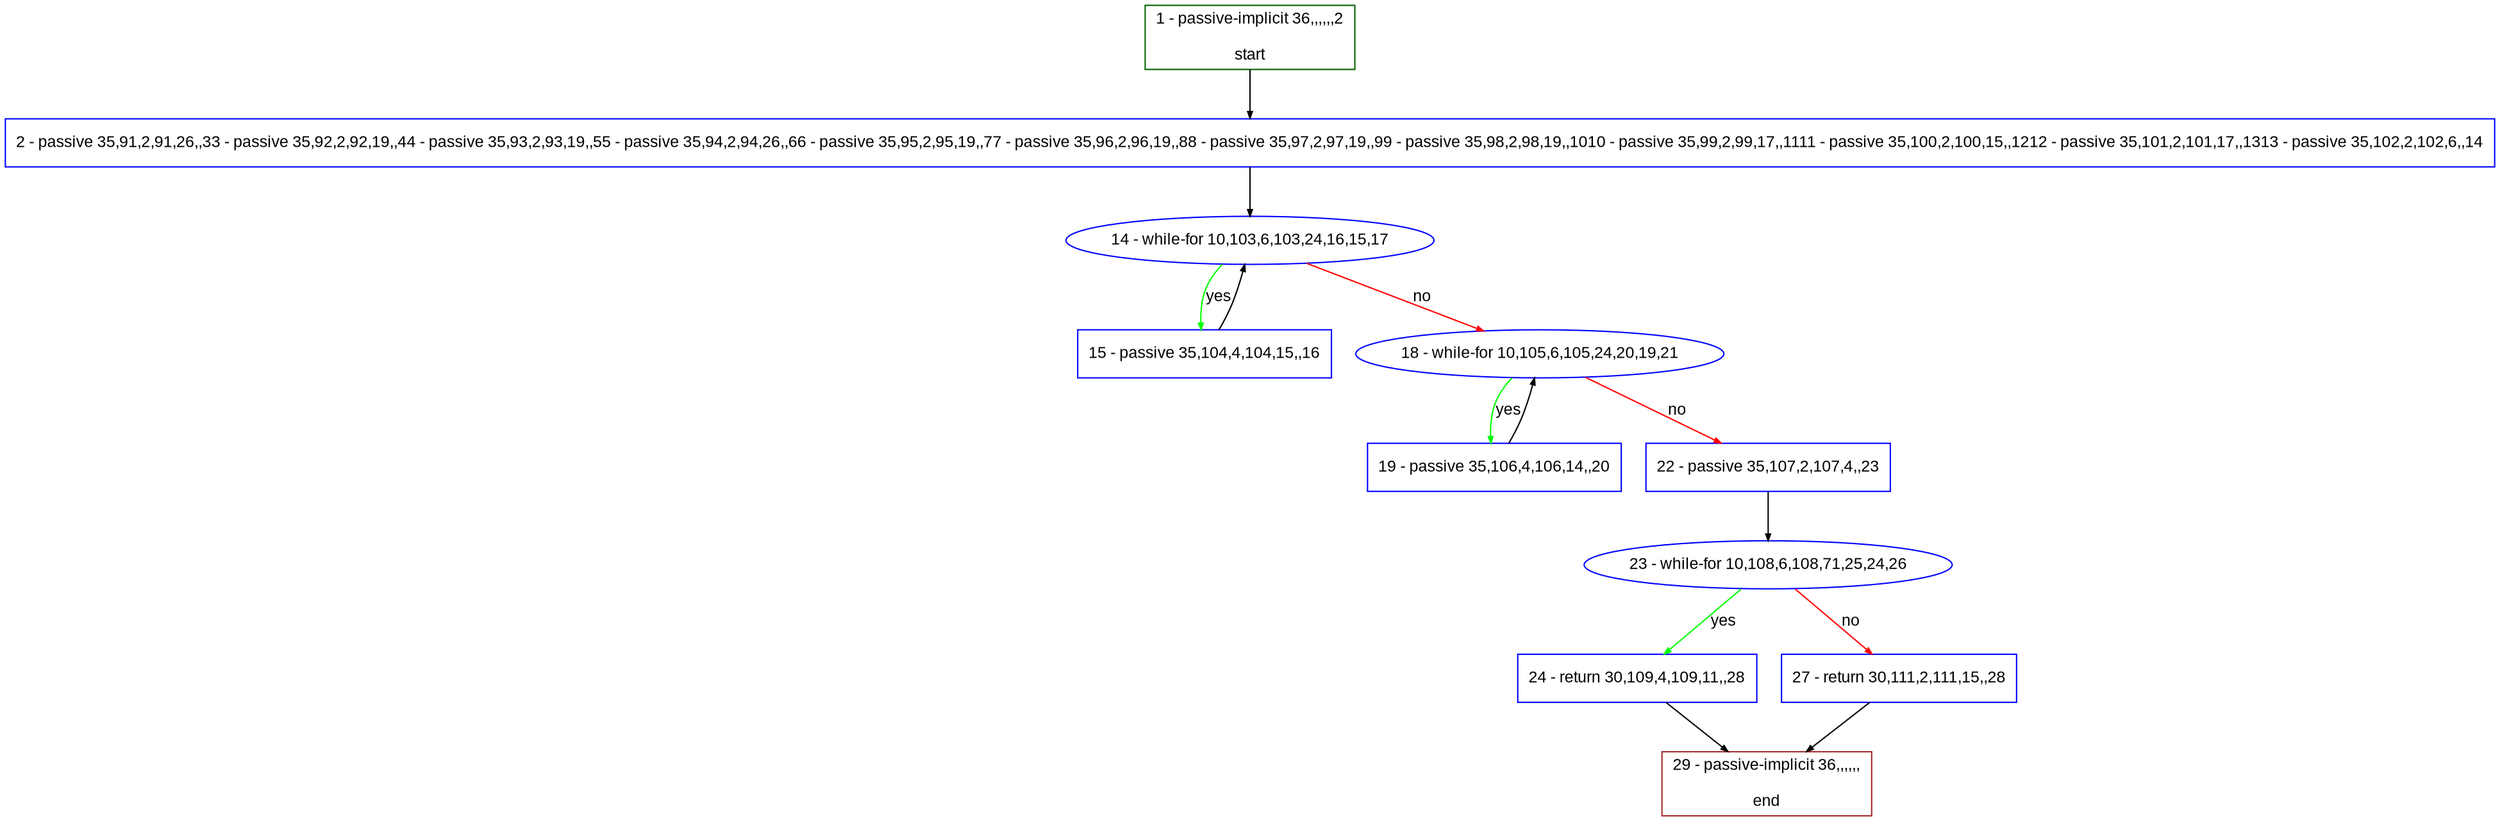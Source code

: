 digraph "" {
  graph [pack="true", label="", fontsize="12", packmode="clust", fontname="Arial", fillcolor="#FFFFCC", bgcolor="white", style="rounded,filled", compound="true"];
  node [node_initialized="no", label="", color="grey", fontsize="12", fillcolor="white", fontname="Arial", style="filled", shape="rectangle", compound="true", fixedsize="false"];
  edge [fontcolor="black", arrowhead="normal", arrowtail="none", arrowsize="0.5", ltail="", label="", color="black", fontsize="12", lhead="", fontname="Arial", dir="forward", compound="true"];
  __N1 [label="2 - passive 35,91,2,91,26,,33 - passive 35,92,2,92,19,,44 - passive 35,93,2,93,19,,55 - passive 35,94,2,94,26,,66 - passive 35,95,2,95,19,,77 - passive 35,96,2,96,19,,88 - passive 35,97,2,97,19,,99 - passive 35,98,2,98,19,,1010 - passive 35,99,2,99,17,,1111 - passive 35,100,2,100,15,,1212 - passive 35,101,2,101,17,,1313 - passive 35,102,2,102,6,,14", color="#0000ff", fillcolor="#ffffff", style="filled", shape="box"];
  __N2 [label="1 - passive-implicit 36,,,,,,2\n\nstart", color="#006400", fillcolor="#ffffff", style="filled", shape="box"];
  __N3 [label="14 - while-for 10,103,6,103,24,16,15,17", color="#0000ff", fillcolor="#ffffff", style="filled", shape="oval"];
  __N4 [label="15 - passive 35,104,4,104,15,,16", color="#0000ff", fillcolor="#ffffff", style="filled", shape="box"];
  __N5 [label="18 - while-for 10,105,6,105,24,20,19,21", color="#0000ff", fillcolor="#ffffff", style="filled", shape="oval"];
  __N6 [label="19 - passive 35,106,4,106,14,,20", color="#0000ff", fillcolor="#ffffff", style="filled", shape="box"];
  __N7 [label="22 - passive 35,107,2,107,4,,23", color="#0000ff", fillcolor="#ffffff", style="filled", shape="box"];
  __N8 [label="23 - while-for 10,108,6,108,71,25,24,26", color="#0000ff", fillcolor="#ffffff", style="filled", shape="oval"];
  __N9 [label="24 - return 30,109,4,109,11,,28", color="#0000ff", fillcolor="#ffffff", style="filled", shape="box"];
  __N10 [label="27 - return 30,111,2,111,15,,28", color="#0000ff", fillcolor="#ffffff", style="filled", shape="box"];
  __N11 [label="29 - passive-implicit 36,,,,,,\n\nend", color="#a52a2a", fillcolor="#ffffff", style="filled", shape="box"];
  __N2 -> __N1 [arrowhead="normal", arrowtail="none", color="#000000", label="", dir="forward"];
  __N1 -> __N3 [arrowhead="normal", arrowtail="none", color="#000000", label="", dir="forward"];
  __N3 -> __N4 [arrowhead="normal", arrowtail="none", color="#00ff00", label="yes", dir="forward"];
  __N4 -> __N3 [arrowhead="normal", arrowtail="none", color="#000000", label="", dir="forward"];
  __N3 -> __N5 [arrowhead="normal", arrowtail="none", color="#ff0000", label="no", dir="forward"];
  __N5 -> __N6 [arrowhead="normal", arrowtail="none", color="#00ff00", label="yes", dir="forward"];
  __N6 -> __N5 [arrowhead="normal", arrowtail="none", color="#000000", label="", dir="forward"];
  __N5 -> __N7 [arrowhead="normal", arrowtail="none", color="#ff0000", label="no", dir="forward"];
  __N7 -> __N8 [arrowhead="normal", arrowtail="none", color="#000000", label="", dir="forward"];
  __N8 -> __N9 [arrowhead="normal", arrowtail="none", color="#00ff00", label="yes", dir="forward"];
  __N8 -> __N10 [arrowhead="normal", arrowtail="none", color="#ff0000", label="no", dir="forward"];
  __N9 -> __N11 [arrowhead="normal", arrowtail="none", color="#000000", label="", dir="forward"];
  __N10 -> __N11 [arrowhead="normal", arrowtail="none", color="#000000", label="", dir="forward"];
}

